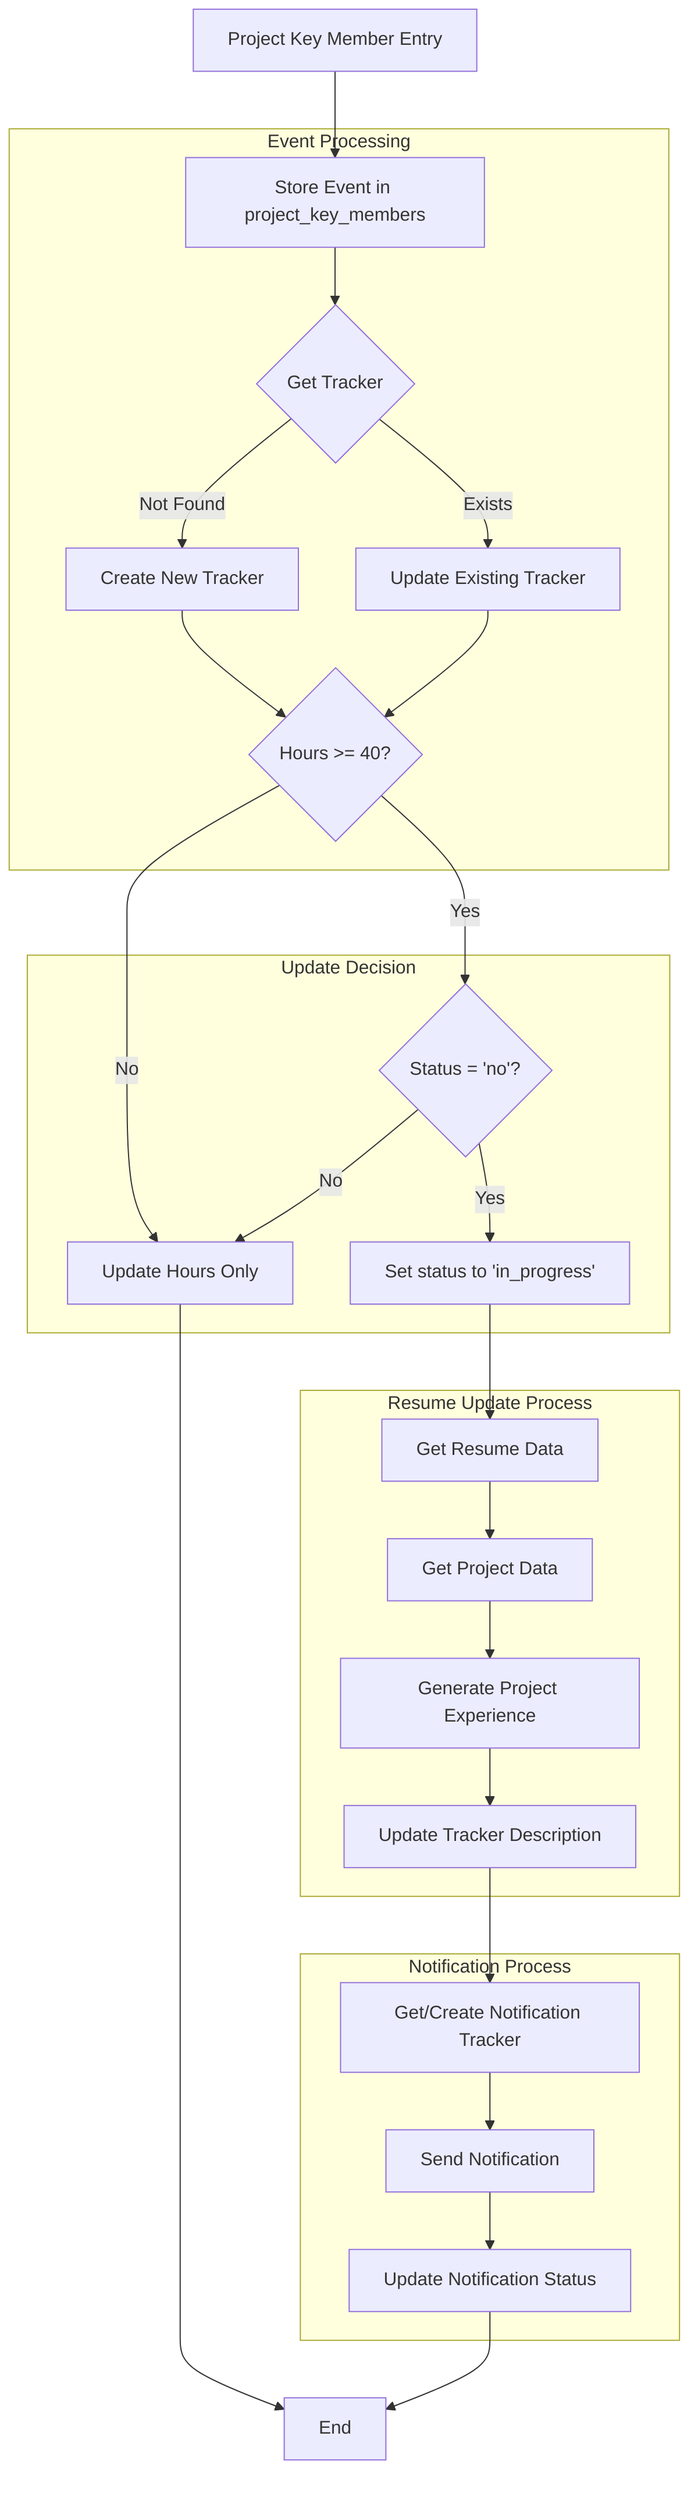 flowchart TD
    %% Input Section
    A[Project Key Member Entry]

    %% Event Processing Section
    subgraph Event_Processing[Event Processing]
        D[Store Event in project_key_members]
        E{Get Tracker}
        F[Create New Tracker]
        G[Update Existing Tracker]
        
        E -->|Not Found| F
        E -->|Exists| G
        F --> H
        G --> H
    end

    %% Update Decision Section
    subgraph Update_Decision[Update Decision]
        H{Hours >= 40?}
        I{Status = 'no'?}
        J[Set status to 'in_progress']
        K[Update Hours Only]
        
        H -->|No| K
        H -->|Yes| I
        I -->|No| K
        I -->|Yes| J
    end

    %% Resume Update Process Section
    subgraph Resume_Update[Resume Update Process]
        R1[Get Resume Data]
        R2[Get Project Data]
        R3[Generate Project Experience]
        R4[Update Tracker Description]
        
        R1 --> R2
        R2 --> R3
        R3 --> R4
    end

    %% Immediate Notification Process
    subgraph Notification[Notification Process]
        N1[Get/Create Notification Tracker]
        N2[Send Notification]
        N3[Update Notification Status]
        
        N1 --> N2
        N2 --> N3
    end

    %% Main Flow
    A --> D
    D --> E
    J --> R1
    R4 --> N1
    K --> End[End]
    N3 --> End